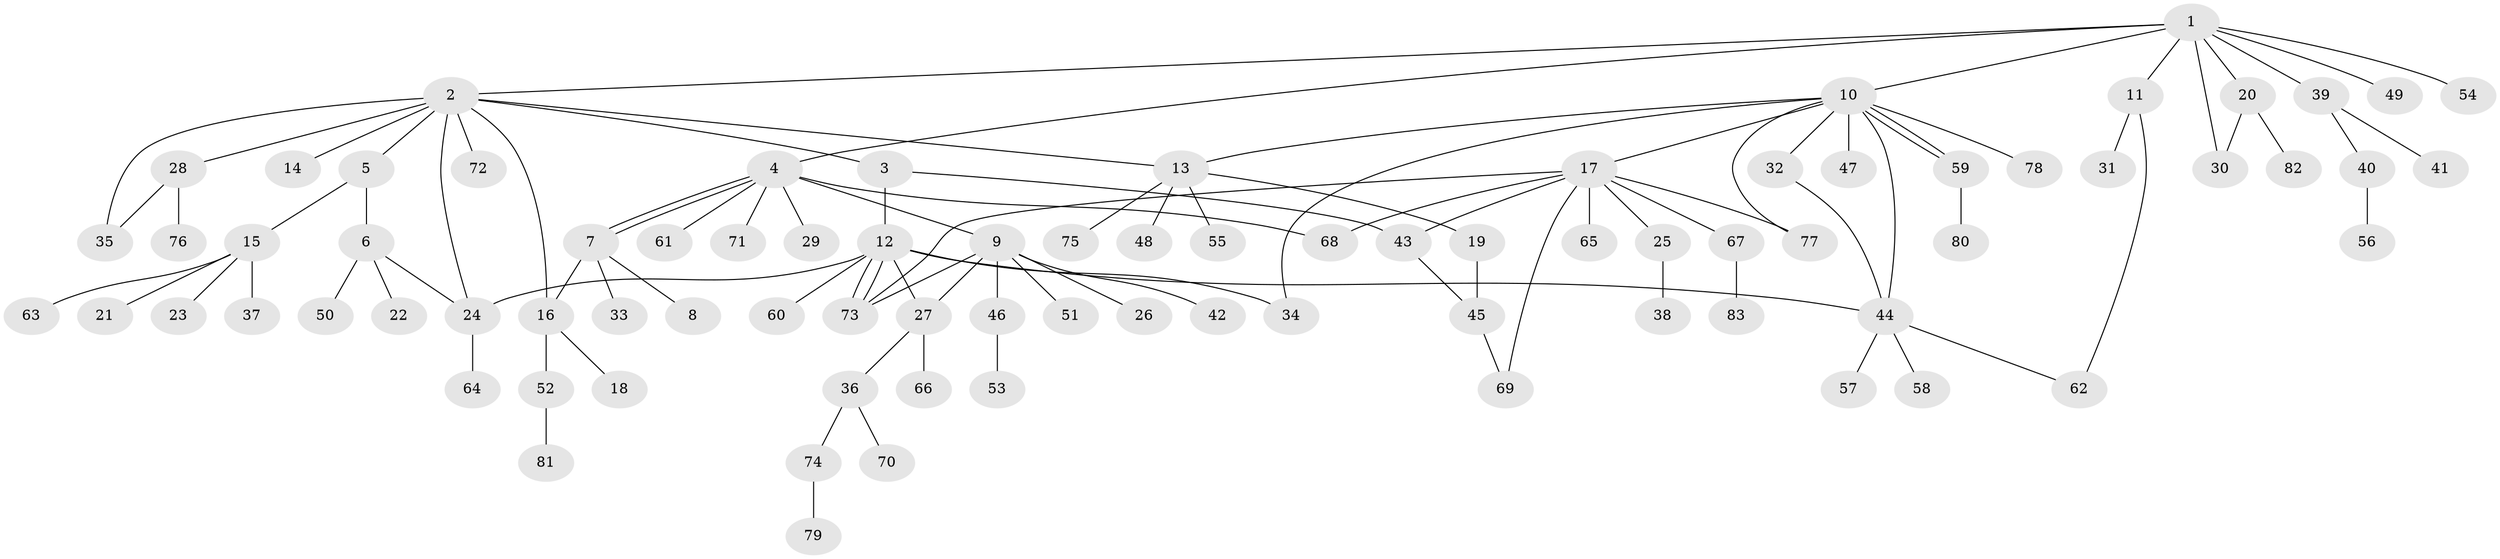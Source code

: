 // Generated by graph-tools (version 1.1) at 2025/47/03/09/25 04:47:27]
// undirected, 83 vertices, 103 edges
graph export_dot {
graph [start="1"]
  node [color=gray90,style=filled];
  1;
  2;
  3;
  4;
  5;
  6;
  7;
  8;
  9;
  10;
  11;
  12;
  13;
  14;
  15;
  16;
  17;
  18;
  19;
  20;
  21;
  22;
  23;
  24;
  25;
  26;
  27;
  28;
  29;
  30;
  31;
  32;
  33;
  34;
  35;
  36;
  37;
  38;
  39;
  40;
  41;
  42;
  43;
  44;
  45;
  46;
  47;
  48;
  49;
  50;
  51;
  52;
  53;
  54;
  55;
  56;
  57;
  58;
  59;
  60;
  61;
  62;
  63;
  64;
  65;
  66;
  67;
  68;
  69;
  70;
  71;
  72;
  73;
  74;
  75;
  76;
  77;
  78;
  79;
  80;
  81;
  82;
  83;
  1 -- 2;
  1 -- 4;
  1 -- 10;
  1 -- 11;
  1 -- 20;
  1 -- 30;
  1 -- 39;
  1 -- 49;
  1 -- 54;
  2 -- 3;
  2 -- 5;
  2 -- 13;
  2 -- 14;
  2 -- 16;
  2 -- 24;
  2 -- 28;
  2 -- 35;
  2 -- 72;
  3 -- 12;
  3 -- 43;
  4 -- 7;
  4 -- 7;
  4 -- 9;
  4 -- 29;
  4 -- 61;
  4 -- 68;
  4 -- 71;
  5 -- 6;
  5 -- 15;
  6 -- 22;
  6 -- 24;
  6 -- 50;
  7 -- 8;
  7 -- 16;
  7 -- 33;
  9 -- 26;
  9 -- 27;
  9 -- 42;
  9 -- 46;
  9 -- 51;
  9 -- 73;
  10 -- 13;
  10 -- 17;
  10 -- 32;
  10 -- 34;
  10 -- 44;
  10 -- 47;
  10 -- 59;
  10 -- 59;
  10 -- 77;
  10 -- 78;
  11 -- 31;
  11 -- 62;
  12 -- 24;
  12 -- 27;
  12 -- 34;
  12 -- 44;
  12 -- 60;
  12 -- 73;
  12 -- 73;
  13 -- 19;
  13 -- 48;
  13 -- 55;
  13 -- 75;
  15 -- 21;
  15 -- 23;
  15 -- 37;
  15 -- 63;
  16 -- 18;
  16 -- 52;
  17 -- 25;
  17 -- 43;
  17 -- 65;
  17 -- 67;
  17 -- 68;
  17 -- 69;
  17 -- 73;
  17 -- 77;
  19 -- 45;
  20 -- 30;
  20 -- 82;
  24 -- 64;
  25 -- 38;
  27 -- 36;
  27 -- 66;
  28 -- 35;
  28 -- 76;
  32 -- 44;
  36 -- 70;
  36 -- 74;
  39 -- 40;
  39 -- 41;
  40 -- 56;
  43 -- 45;
  44 -- 57;
  44 -- 58;
  44 -- 62;
  45 -- 69;
  46 -- 53;
  52 -- 81;
  59 -- 80;
  67 -- 83;
  74 -- 79;
}
